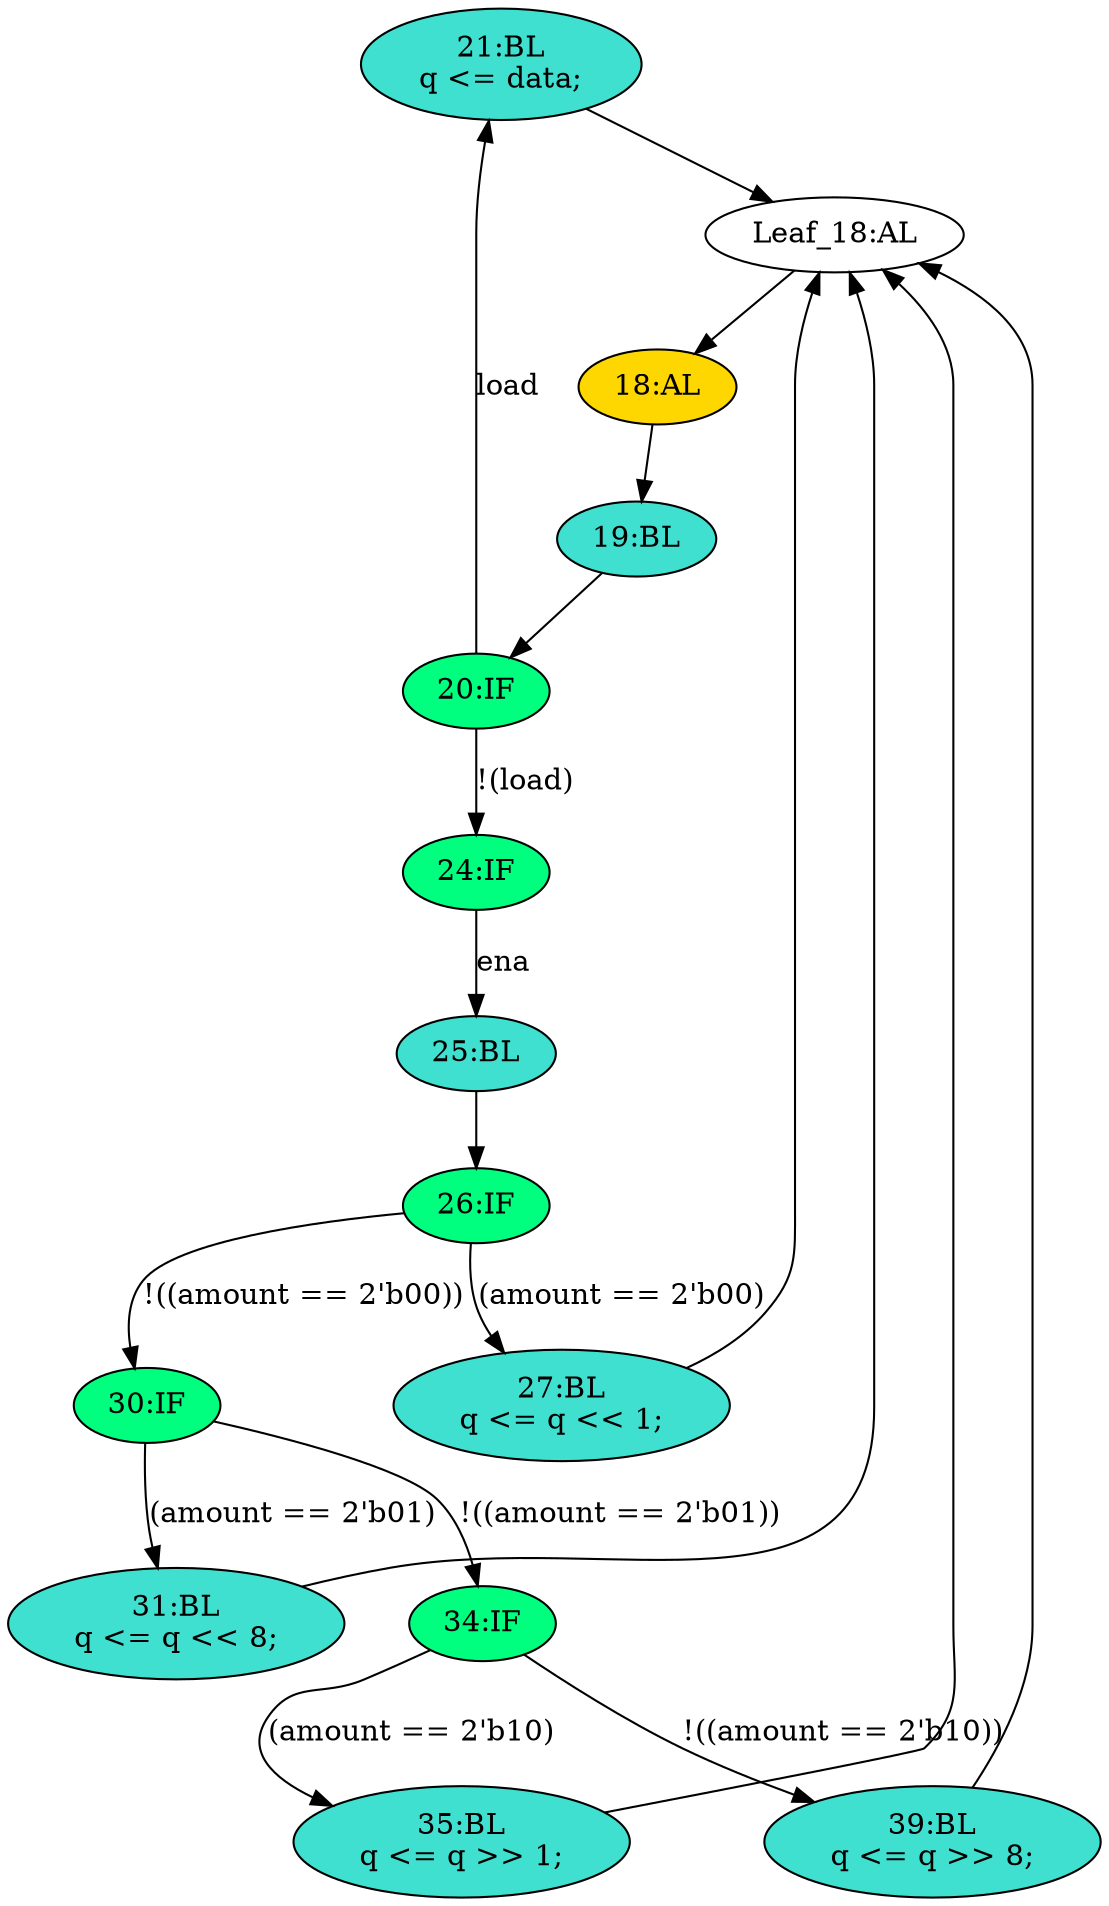 strict digraph "compose( ,  )" {
	node [label="\N"];
	"21:BL"	[ast="<pyverilog.vparser.ast.Block object at 0x7fdea0677090>",
		fillcolor=turquoise,
		label="21:BL
q <= data;",
		statements="[<pyverilog.vparser.ast.NonblockingSubstitution object at 0x7fdea0663210>]",
		style=filled,
		typ=Block];
	"Leaf_18:AL"	[def_var="['q']",
		label="Leaf_18:AL"];
	"21:BL" -> "Leaf_18:AL"	[cond="[]",
		lineno=None];
	"31:BL"	[ast="<pyverilog.vparser.ast.Block object at 0x7fdea0666150>",
		fillcolor=turquoise,
		label="31:BL
q <= q << 8;",
		statements="[<pyverilog.vparser.ast.NonblockingSubstitution object at 0x7fdea0a81610>]",
		style=filled,
		typ=Block];
	"31:BL" -> "Leaf_18:AL"	[cond="[]",
		lineno=None];
	"18:AL"	[ast="<pyverilog.vparser.ast.Always object at 0x7fdea06771d0>",
		clk_sens=True,
		fillcolor=gold,
		label="18:AL",
		sens="['clk']",
		statements="[]",
		style=filled,
		typ=Always,
		use_var="['load', 'ena', 'amount', 'data', 'q']"];
	"Leaf_18:AL" -> "18:AL";
	"27:BL"	[ast="<pyverilog.vparser.ast.Block object at 0x7fdea0671390>",
		fillcolor=turquoise,
		label="27:BL
q <= q << 1;",
		statements="[<pyverilog.vparser.ast.NonblockingSubstitution object at 0x7fdea067dd10>]",
		style=filled,
		typ=Block];
	"27:BL" -> "Leaf_18:AL"	[cond="[]",
		lineno=None];
	"24:IF"	[ast="<pyverilog.vparser.ast.IfStatement object at 0x7fdea03cecd0>",
		fillcolor=springgreen,
		label="24:IF",
		statements="[]",
		style=filled,
		typ=IfStatement];
	"25:BL"	[ast="<pyverilog.vparser.ast.Block object at 0x7fdea03ce550>",
		fillcolor=turquoise,
		label="25:BL",
		statements="[]",
		style=filled,
		typ=Block];
	"24:IF" -> "25:BL"	[cond="['ena']",
		label=ena,
		lineno=24];
	"26:IF"	[ast="<pyverilog.vparser.ast.IfStatement object at 0x7fdea067dc50>",
		fillcolor=springgreen,
		label="26:IF",
		statements="[]",
		style=filled,
		typ=IfStatement];
	"26:IF" -> "27:BL"	[cond="['amount']",
		label="(amount == 2'b00)",
		lineno=26];
	"30:IF"	[ast="<pyverilog.vparser.ast.IfStatement object at 0x7fdea0666450>",
		fillcolor=springgreen,
		label="30:IF",
		statements="[]",
		style=filled,
		typ=IfStatement];
	"26:IF" -> "30:IF"	[cond="['amount']",
		label="!((amount == 2'b00))",
		lineno=26];
	"19:BL"	[ast="<pyverilog.vparser.ast.Block object at 0x7fdea0663d10>",
		fillcolor=turquoise,
		label="19:BL",
		statements="[]",
		style=filled,
		typ=Block];
	"18:AL" -> "19:BL"	[cond="[]",
		lineno=None];
	"30:IF" -> "31:BL"	[cond="['amount']",
		label="(amount == 2'b01)",
		lineno=30];
	"34:IF"	[ast="<pyverilog.vparser.ast.IfStatement object at 0x7fdea0686150>",
		fillcolor=springgreen,
		label="34:IF",
		statements="[]",
		style=filled,
		typ=IfStatement];
	"30:IF" -> "34:IF"	[cond="['amount']",
		label="!((amount == 2'b01))",
		lineno=30];
	"35:BL"	[ast="<pyverilog.vparser.ast.Block object at 0x7fdea06e0450>",
		fillcolor=turquoise,
		label="35:BL
q <= q >> 1;",
		statements="[<pyverilog.vparser.ast.NonblockingSubstitution object at 0x7fdea0686510>]",
		style=filled,
		typ=Block];
	"35:BL" -> "Leaf_18:AL"	[cond="[]",
		lineno=None];
	"20:IF"	[ast="<pyverilog.vparser.ast.IfStatement object at 0x7fdea0663ed0>",
		fillcolor=springgreen,
		label="20:IF",
		statements="[]",
		style=filled,
		typ=IfStatement];
	"19:BL" -> "20:IF"	[cond="[]",
		lineno=None];
	"39:BL"	[ast="<pyverilog.vparser.ast.Block object at 0x7fdea02d8d10>",
		fillcolor=turquoise,
		label="39:BL
q <= q >> 8;",
		statements="[<pyverilog.vparser.ast.NonblockingSubstitution object at 0x7fdea02d8350>]",
		style=filled,
		typ=Block];
	"39:BL" -> "Leaf_18:AL"	[cond="[]",
		lineno=None];
	"20:IF" -> "21:BL"	[cond="['load']",
		label=load,
		lineno=20];
	"20:IF" -> "24:IF"	[cond="['load']",
		label="!(load)",
		lineno=20];
	"25:BL" -> "26:IF"	[cond="[]",
		lineno=None];
	"34:IF" -> "35:BL"	[cond="['amount']",
		label="(amount == 2'b10)",
		lineno=34];
	"34:IF" -> "39:BL"	[cond="['amount']",
		label="!((amount == 2'b10))",
		lineno=34];
}
